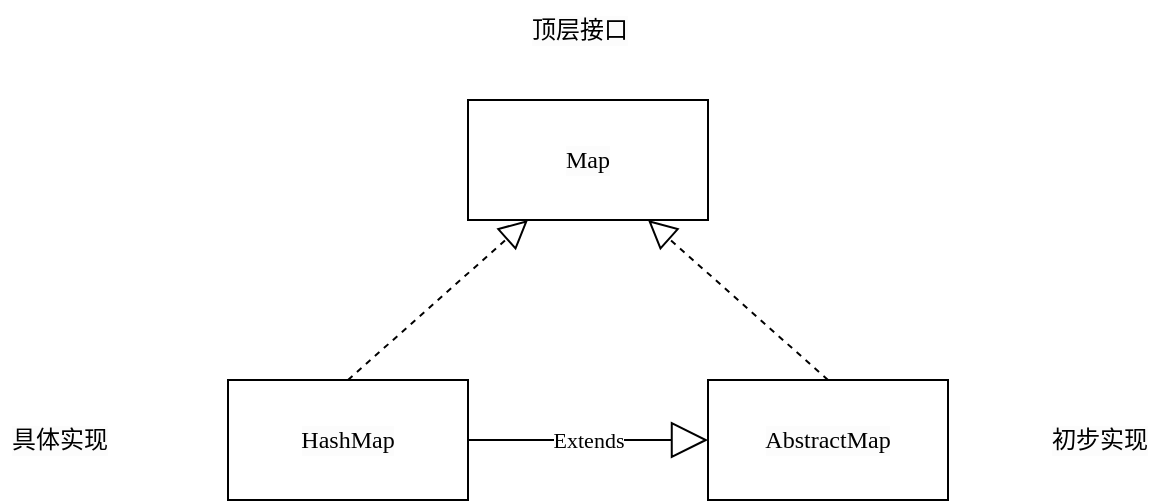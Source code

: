<mxfile version="16.2.1" type="github"><diagram id="LDN4kRDbuYGVZ3FLL6nX" name="第 1 页"><mxGraphModel dx="1038" dy="617" grid="1" gridSize="10" guides="1" tooltips="1" connect="1" arrows="1" fold="1" page="1" pageScale="1" pageWidth="827" pageHeight="1169" math="0" shadow="0"><root><mxCell id="0"/><mxCell id="1" parent="0"/><mxCell id="rr6FPmNwq4bUay-tGT4d-6" value="AbstractMap" style="rounded=0;whiteSpace=wrap;html=1;labelBackgroundColor=#FCFCFC;fontFamily=Verdana;" vertex="1" parent="1"><mxGeometry x="474" y="260" width="120" height="60" as="geometry"/></mxCell><mxCell id="rr6FPmNwq4bUay-tGT4d-7" value="Map" style="rounded=0;whiteSpace=wrap;html=1;labelBackgroundColor=#FCFCFC;fontFamily=Verdana;" vertex="1" parent="1"><mxGeometry x="354" y="120" width="120" height="60" as="geometry"/></mxCell><mxCell id="rr6FPmNwq4bUay-tGT4d-8" value="HashMap" style="rounded=0;whiteSpace=wrap;html=1;labelBackgroundColor=#FCFCFC;fontFamily=Verdana;" vertex="1" parent="1"><mxGeometry x="234" y="260" width="120" height="60" as="geometry"/></mxCell><mxCell id="rr6FPmNwq4bUay-tGT4d-11" value="" style="endArrow=block;dashed=1;endFill=0;endSize=12;html=1;rounded=0;fontFamily=Verdana;entryX=0.25;entryY=1;entryDx=0;entryDy=0;exitX=0.5;exitY=0;exitDx=0;exitDy=0;" edge="1" parent="1" source="rr6FPmNwq4bUay-tGT4d-8" target="rr6FPmNwq4bUay-tGT4d-7"><mxGeometry width="160" relative="1" as="geometry"><mxPoint x="564" y="420" as="sourcePoint"/><mxPoint x="684" y="220" as="targetPoint"/></mxGeometry></mxCell><mxCell id="rr6FPmNwq4bUay-tGT4d-12" value="" style="endArrow=block;dashed=1;endFill=0;endSize=12;html=1;rounded=0;fontFamily=Verdana;entryX=0.75;entryY=1;entryDx=0;entryDy=0;exitX=0.5;exitY=0;exitDx=0;exitDy=0;" edge="1" parent="1" source="rr6FPmNwq4bUay-tGT4d-6" target="rr6FPmNwq4bUay-tGT4d-7"><mxGeometry width="160" relative="1" as="geometry"><mxPoint x="524" y="220" as="sourcePoint"/><mxPoint x="684" y="220" as="targetPoint"/></mxGeometry></mxCell><mxCell id="rr6FPmNwq4bUay-tGT4d-13" value="Extends" style="endArrow=block;endSize=16;endFill=0;html=1;rounded=0;fontFamily=Verdana;exitX=1;exitY=0.5;exitDx=0;exitDy=0;entryX=0;entryY=0.5;entryDx=0;entryDy=0;" edge="1" parent="1" source="rr6FPmNwq4bUay-tGT4d-8" target="rr6FPmNwq4bUay-tGT4d-6"><mxGeometry width="160" relative="1" as="geometry"><mxPoint x="524" y="220" as="sourcePoint"/><mxPoint x="684" y="220" as="targetPoint"/></mxGeometry></mxCell><mxCell id="rr6FPmNwq4bUay-tGT4d-15" value="顶层接口" style="text;html=1;strokeColor=none;fillColor=none;align=center;verticalAlign=middle;whiteSpace=wrap;rounded=0;labelBackgroundColor=#FCFCFC;fontFamily=Verdana;" vertex="1" parent="1"><mxGeometry x="380" y="70" width="60" height="30" as="geometry"/></mxCell><mxCell id="rr6FPmNwq4bUay-tGT4d-16" value="初步实现" style="text;html=1;strokeColor=none;fillColor=none;align=center;verticalAlign=middle;whiteSpace=wrap;rounded=0;labelBackgroundColor=#FCFCFC;fontFamily=Verdana;" vertex="1" parent="1"><mxGeometry x="640" y="275" width="60" height="30" as="geometry"/></mxCell><mxCell id="rr6FPmNwq4bUay-tGT4d-17" value="具体实现" style="text;html=1;strokeColor=none;fillColor=none;align=center;verticalAlign=middle;whiteSpace=wrap;rounded=0;labelBackgroundColor=#FCFCFC;fontFamily=Verdana;" vertex="1" parent="1"><mxGeometry x="120" y="275" width="60" height="30" as="geometry"/></mxCell></root></mxGraphModel></diagram></mxfile>